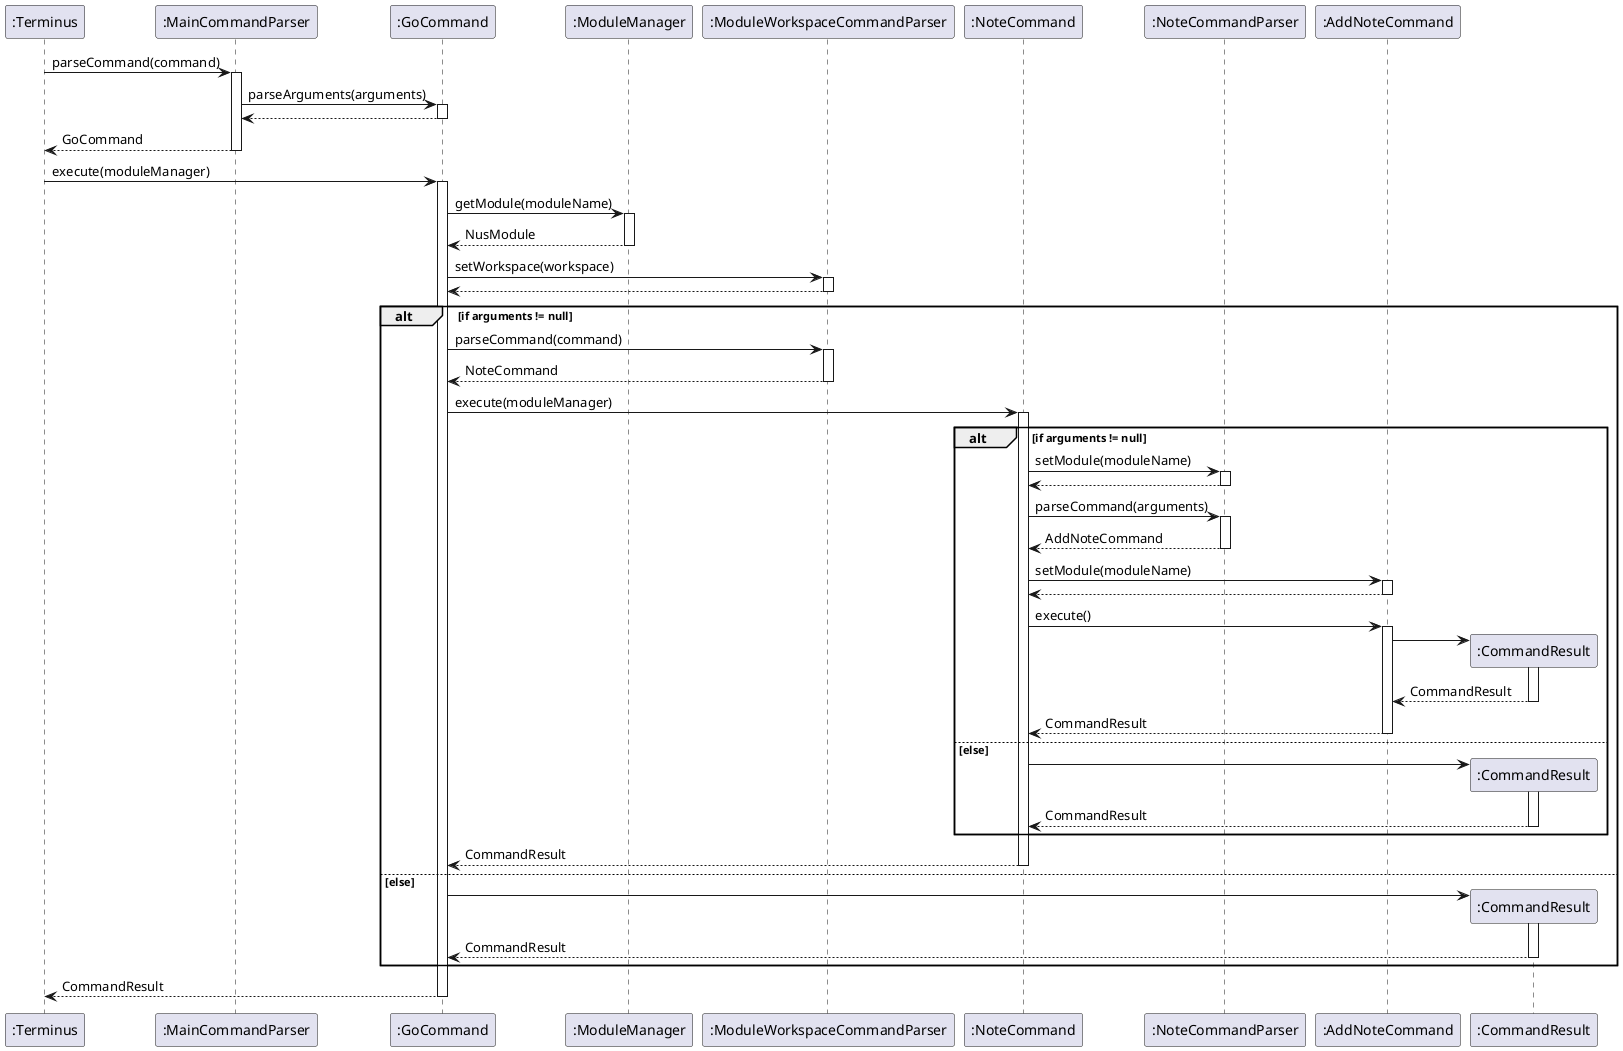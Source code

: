 @startuml
participant ":Terminus" as Terminus
participant ":MainCommandParser" as MainCommandParser
participant ":GoCommand" as GoCommand
participant  ":ModuleManager" as ModuleManger
participant ":ModuleWorkspaceCommandParser" as ModuleWorkspaceCommandParser
participant ":NoteCommand" as NoteCommand
participant ":NoteCommandParser" as NoteCommandParser
participant ":AddNoteCommand" as AddNoteCommand
participant ":CommandResult" as CommandResult
autoactivate on
Terminus -> MainCommandParser: parseCommand(command)
  MainCommandParser -> GoCommand: parseArguments(arguments)
  return
return GoCommand
Terminus -> GoCommand: execute(moduleManager)
   GoCommand -> ModuleManger: getModule(moduleName)
   return NusModule
   GoCommand -> ModuleWorkspaceCommandParser: setWorkspace(workspace)
   return
      alt if arguments != null
      GoCommand -> ModuleWorkspaceCommandParser:parseCommand(command)
      return NoteCommand
      GoCommand -> NoteCommand : execute(moduleManager)
        alt if arguments != null
          NoteCommand -> NoteCommandParser: setModule(moduleName)
          return
          NoteCommand -> NoteCommandParser: parseCommand(arguments)
          return AddNoteCommand
          NoteCommand -> AddNoteCommand: setModule(moduleName)
          return
          NoteCommand -> AddNoteCommand: execute()
            create CommandResult
            AddNoteCommand -> CommandResult
          return CommandResult
        return CommandResult
        else else
          create CommandResult
          NoteCommand -> CommandResult
          return CommandResult
        end
      return CommandResult
      else else
        Create CommandResult
        GoCommand -> CommandResult
        return CommandResult
      end
return CommandResult
@enduml